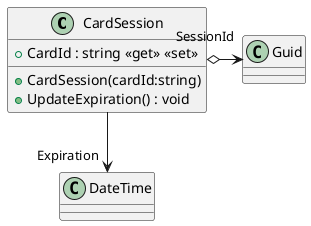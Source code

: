 @startuml
class CardSession {
    + CardSession(cardId:string)
    + CardId : string <<get>> <<set>>
    + UpdateExpiration() : void
}
CardSession o-> "SessionId" Guid
CardSession --> "Expiration" DateTime
@enduml
